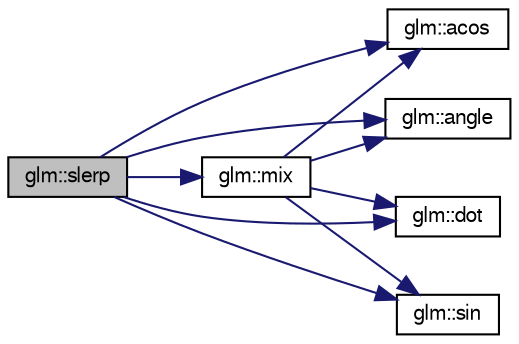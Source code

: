 digraph G
{
  bgcolor="transparent";
  edge [fontname="FreeSans",fontsize=10,labelfontname="FreeSans",labelfontsize=10];
  node [fontname="FreeSans",fontsize=10,shape=record];
  rankdir=LR;
  Node1 [label="glm::slerp",height=0.2,width=0.4,color="black", fillcolor="grey75", style="filled" fontcolor="black"];
  Node1 -> Node2 [color="midnightblue",fontsize=10,style="solid"];
  Node2 [label="glm::acos",height=0.2,width=0.4,color="black",URL="$group__core__func__trigonometric.html#gd945cb7263cb202d93ea76aa5d419078"];
  Node1 -> Node3 [color="midnightblue",fontsize=10,style="solid"];
  Node3 [label="glm::angle",height=0.2,width=0.4,color="black",URL="$group__gtx__vector__angle.html#gb57ebeaf612eb26ab8e47e80b9af2678"];
  Node1 -> Node4 [color="midnightblue",fontsize=10,style="solid"];
  Node4 [label="glm::dot",height=0.2,width=0.4,color="black",URL="$group__gtc__quaternion.html#g4ce8bce2b7dc8206a31cfb8e7b779b76"];
  Node1 -> Node5 [color="midnightblue",fontsize=10,style="solid"];
  Node5 [label="glm::mix",height=0.2,width=0.4,color="black",URL="$group__gtc__quaternion.html#gd53916e67eedc8bb259548504b713350"];
  Node5 -> Node2 [color="midnightblue",fontsize=10,style="solid"];
  Node5 -> Node3 [color="midnightblue",fontsize=10,style="solid"];
  Node5 -> Node4 [color="midnightblue",fontsize=10,style="solid"];
  Node5 -> Node6 [color="midnightblue",fontsize=10,style="solid"];
  Node6 [label="glm::sin",height=0.2,width=0.4,color="black",URL="$group__core__func__trigonometric.html#gd4d4eda735d915be9af695fe2b4cded2"];
  Node1 -> Node6 [color="midnightblue",fontsize=10,style="solid"];
}
